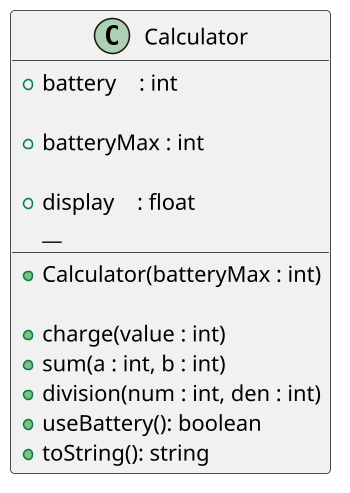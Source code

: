 '--
@startuml

skinparam defaultFontName Hasklig
skinparam dpi 150

'==
class Calculator {

  ' a bateria atual
  + battery    : int

  ' o máximo de bateria suportado
  + batteryMax : int

  ' guarda o resultado da última operação
  + display    : float
  __

  ' inicia os atributos batteryMax utilizando o parametro passado
  ' battery e display começam com o zero
  + Calculator(batteryMax : int)

  ' aumenta a bateria de value, porém não além do máximo.
  + charge(value : int)
  
  ' realiza a soma de dois número e coloca o resultado no display
  ' tenta gastar bateria usando o método useBattery()
  '   verifica o resultado do retorno
  + sum(a : int, b : int)
  
  ' realiza a divisão de dois números e armazena o resultado no display
  ' tenta gastar bateria usando o método useBattery()
  '   verifica o resultado do retorno
  ' verifica se não é divisão por zero
  + division(num : int, den : int)
  
  ' tenta gastar uma unidade da bateria
  '   emite um erro se não conseguir.
  ' retorna se conseguiu gastar ou não.
  + useBattery(): boolean
  
  ' retorna uma string com o formato
  ' display = 0.00, bateria = 0
  + toString(): string
}
'--
@enduml